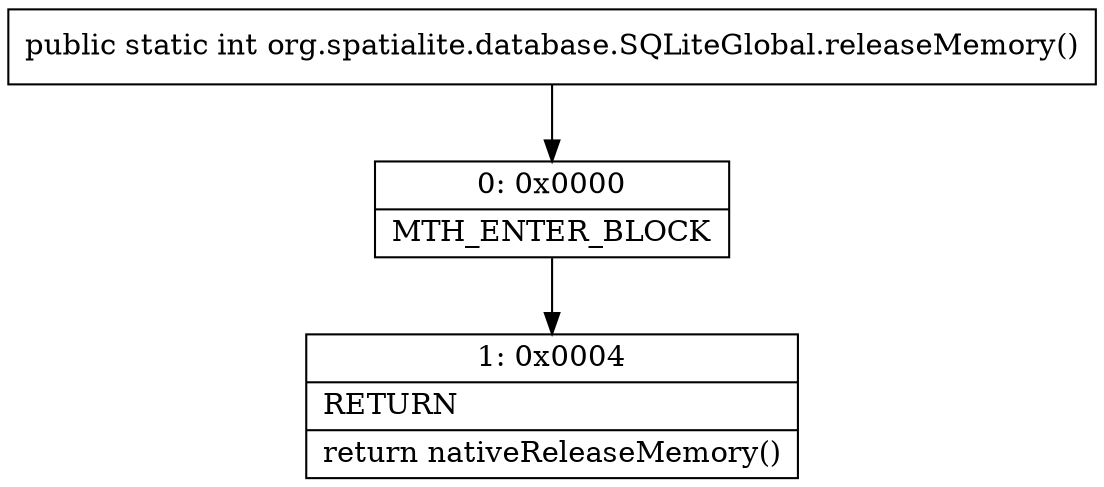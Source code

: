 digraph "CFG fororg.spatialite.database.SQLiteGlobal.releaseMemory()I" {
Node_0 [shape=record,label="{0\:\ 0x0000|MTH_ENTER_BLOCK\l}"];
Node_1 [shape=record,label="{1\:\ 0x0004|RETURN\l|return nativeReleaseMemory()\l}"];
MethodNode[shape=record,label="{public static int org.spatialite.database.SQLiteGlobal.releaseMemory() }"];
MethodNode -> Node_0;
Node_0 -> Node_1;
}

